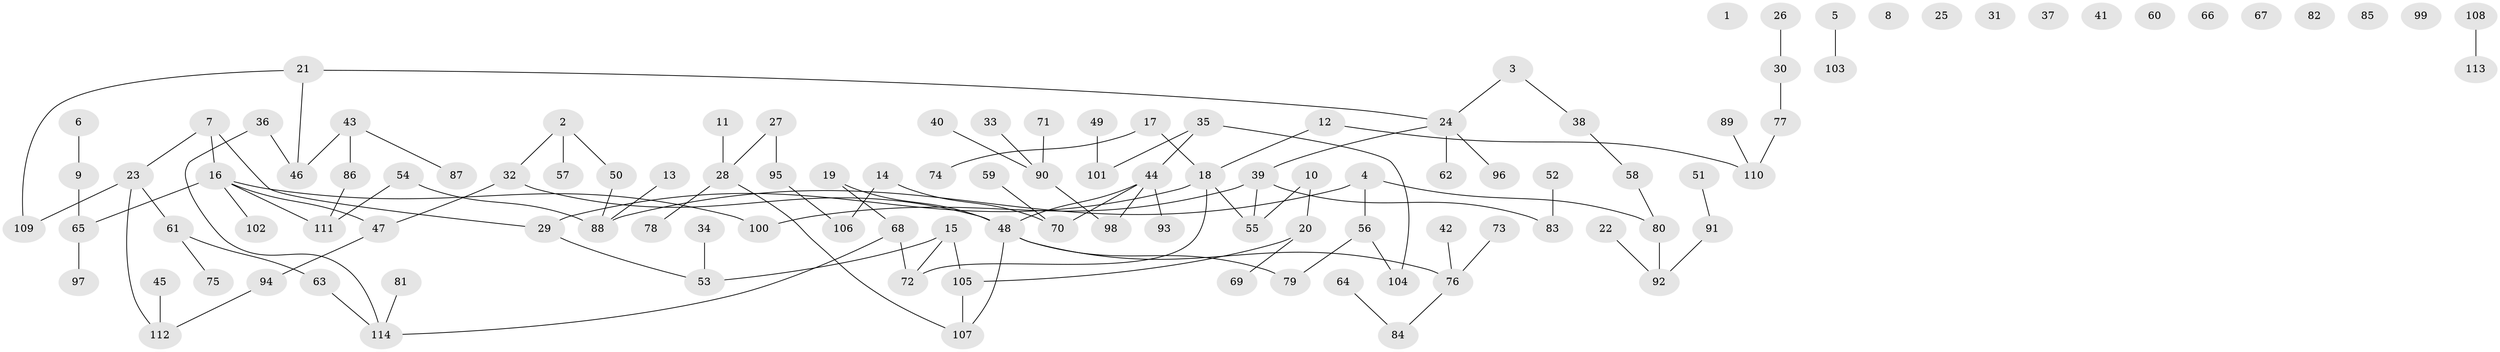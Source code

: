 // Generated by graph-tools (version 1.1) at 2025/49/03/09/25 03:49:11]
// undirected, 114 vertices, 114 edges
graph export_dot {
graph [start="1"]
  node [color=gray90,style=filled];
  1;
  2;
  3;
  4;
  5;
  6;
  7;
  8;
  9;
  10;
  11;
  12;
  13;
  14;
  15;
  16;
  17;
  18;
  19;
  20;
  21;
  22;
  23;
  24;
  25;
  26;
  27;
  28;
  29;
  30;
  31;
  32;
  33;
  34;
  35;
  36;
  37;
  38;
  39;
  40;
  41;
  42;
  43;
  44;
  45;
  46;
  47;
  48;
  49;
  50;
  51;
  52;
  53;
  54;
  55;
  56;
  57;
  58;
  59;
  60;
  61;
  62;
  63;
  64;
  65;
  66;
  67;
  68;
  69;
  70;
  71;
  72;
  73;
  74;
  75;
  76;
  77;
  78;
  79;
  80;
  81;
  82;
  83;
  84;
  85;
  86;
  87;
  88;
  89;
  90;
  91;
  92;
  93;
  94;
  95;
  96;
  97;
  98;
  99;
  100;
  101;
  102;
  103;
  104;
  105;
  106;
  107;
  108;
  109;
  110;
  111;
  112;
  113;
  114;
  2 -- 32;
  2 -- 50;
  2 -- 57;
  3 -- 24;
  3 -- 38;
  4 -- 56;
  4 -- 80;
  4 -- 88;
  5 -- 103;
  6 -- 9;
  7 -- 16;
  7 -- 23;
  7 -- 29;
  9 -- 65;
  10 -- 20;
  10 -- 55;
  11 -- 28;
  12 -- 18;
  12 -- 110;
  13 -- 88;
  14 -- 70;
  14 -- 106;
  15 -- 53;
  15 -- 72;
  15 -- 105;
  16 -- 47;
  16 -- 65;
  16 -- 100;
  16 -- 102;
  16 -- 111;
  17 -- 18;
  17 -- 74;
  18 -- 29;
  18 -- 55;
  18 -- 72;
  19 -- 48;
  19 -- 68;
  20 -- 69;
  20 -- 105;
  21 -- 24;
  21 -- 46;
  21 -- 109;
  22 -- 92;
  23 -- 61;
  23 -- 109;
  23 -- 112;
  24 -- 39;
  24 -- 62;
  24 -- 96;
  26 -- 30;
  27 -- 28;
  27 -- 95;
  28 -- 78;
  28 -- 107;
  29 -- 53;
  30 -- 77;
  32 -- 47;
  32 -- 48;
  33 -- 90;
  34 -- 53;
  35 -- 44;
  35 -- 101;
  35 -- 104;
  36 -- 46;
  36 -- 114;
  38 -- 58;
  39 -- 55;
  39 -- 83;
  39 -- 100;
  40 -- 90;
  42 -- 76;
  43 -- 46;
  43 -- 86;
  43 -- 87;
  44 -- 48;
  44 -- 70;
  44 -- 93;
  44 -- 98;
  45 -- 112;
  47 -- 94;
  48 -- 76;
  48 -- 79;
  48 -- 107;
  49 -- 101;
  50 -- 88;
  51 -- 91;
  52 -- 83;
  54 -- 88;
  54 -- 111;
  56 -- 79;
  56 -- 104;
  58 -- 80;
  59 -- 70;
  61 -- 63;
  61 -- 75;
  63 -- 114;
  64 -- 84;
  65 -- 97;
  68 -- 72;
  68 -- 114;
  71 -- 90;
  73 -- 76;
  76 -- 84;
  77 -- 110;
  80 -- 92;
  81 -- 114;
  86 -- 111;
  89 -- 110;
  90 -- 98;
  91 -- 92;
  94 -- 112;
  95 -- 106;
  105 -- 107;
  108 -- 113;
}
